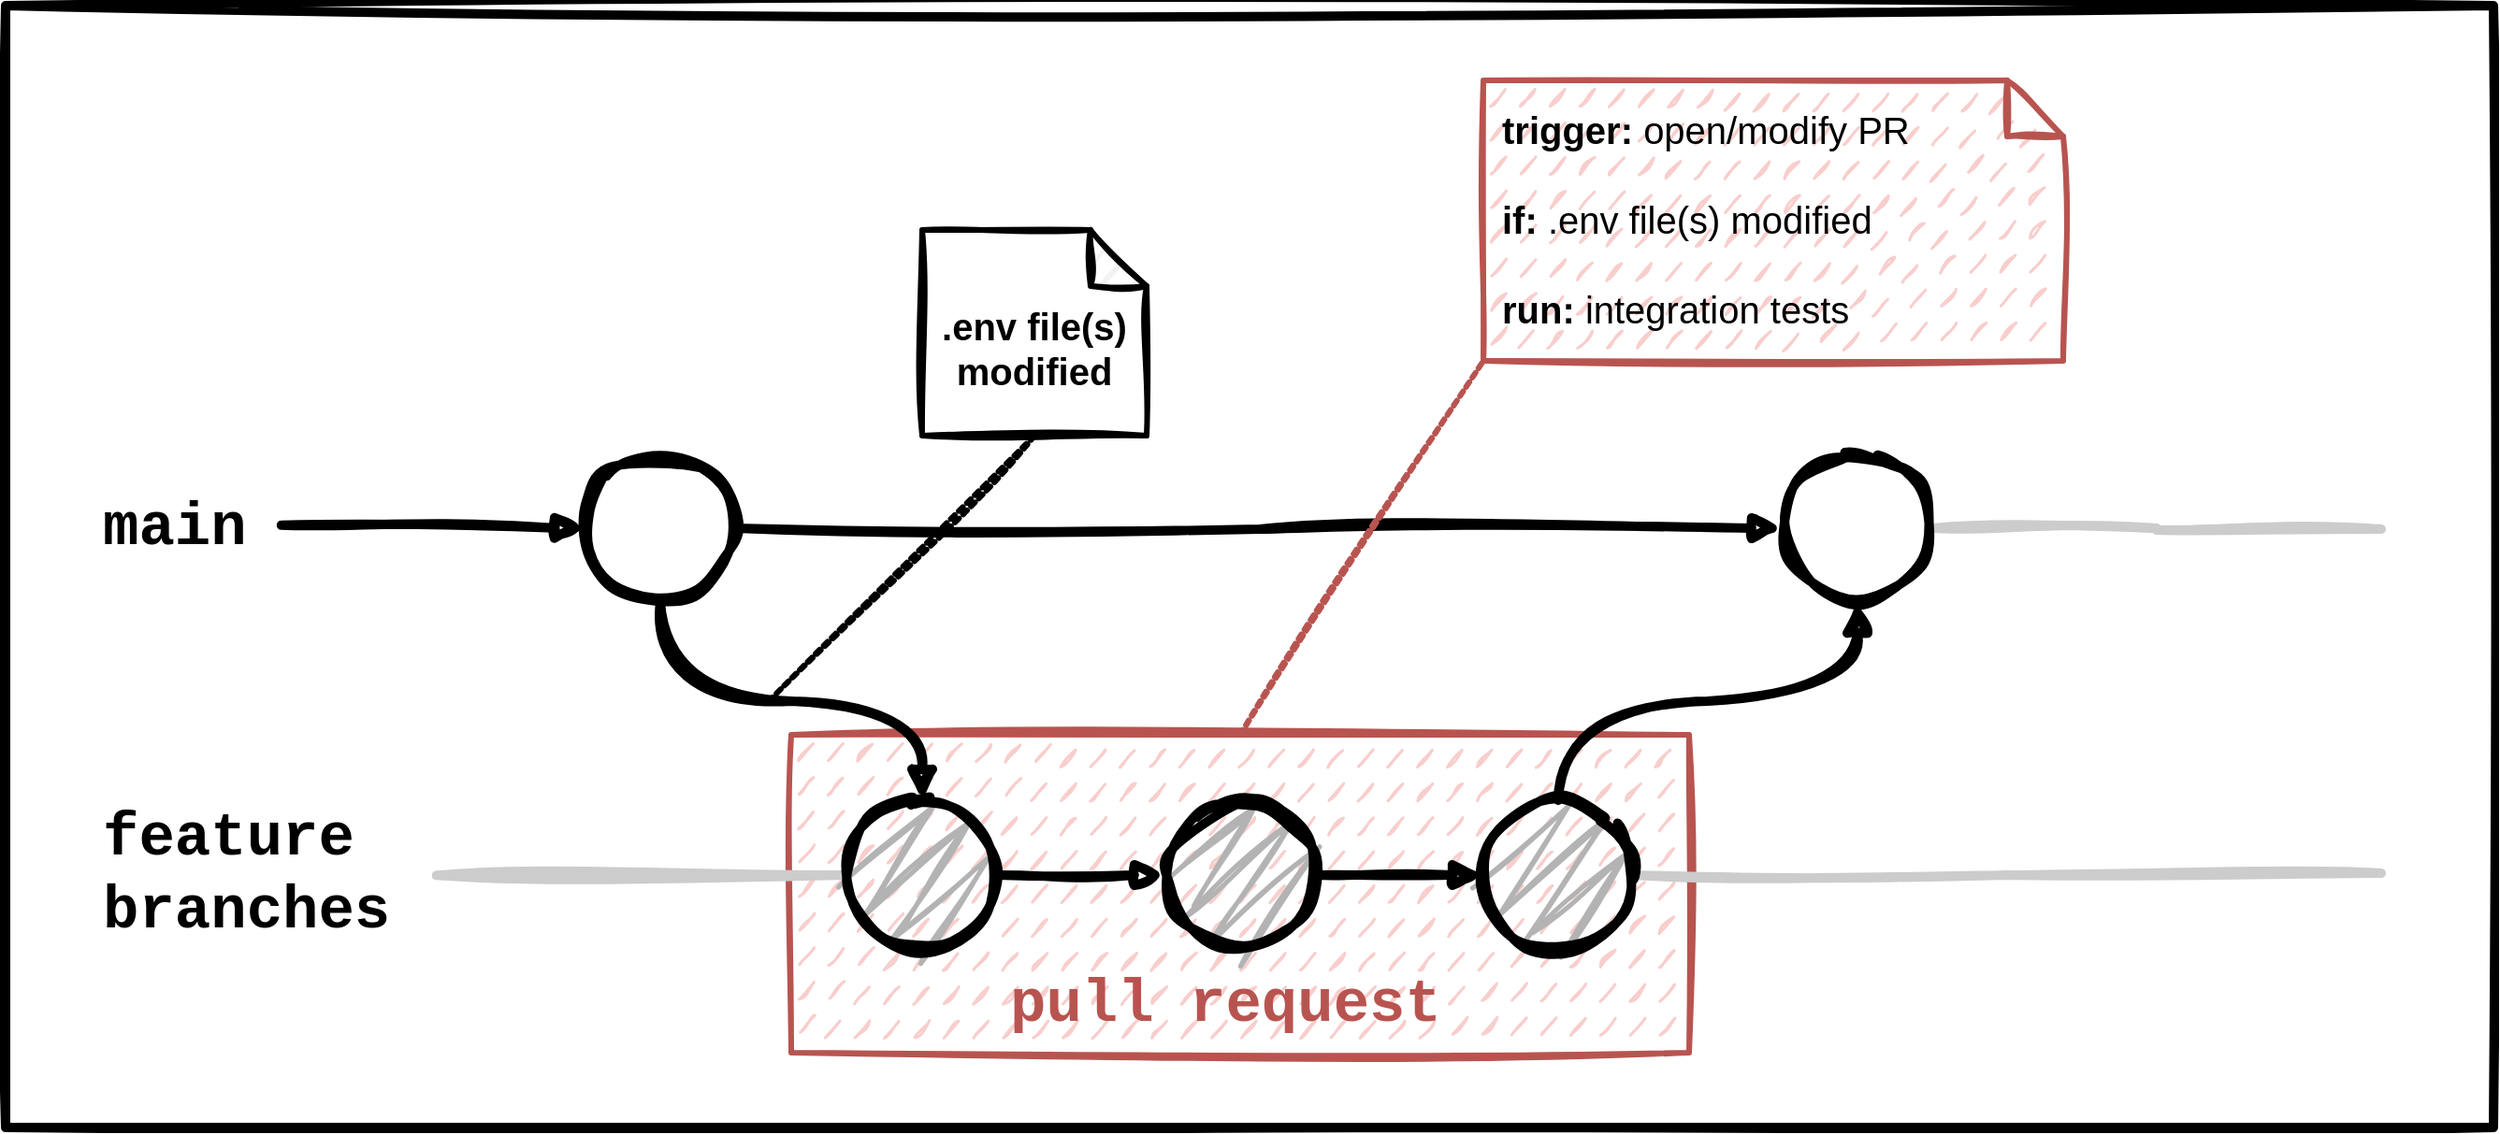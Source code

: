 <mxfile>
    <diagram id="53IQXVl9icCSp_Kw3Ib1" name="Page-1">
        <mxGraphModel dx="3013" dy="2137" grid="1" gridSize="10" guides="1" tooltips="1" connect="1" arrows="1" fold="1" page="1" pageScale="1" pageWidth="1100" pageHeight="850" math="0" shadow="0">
            <root>
                <mxCell id="0"/>
                <mxCell id="1" parent="0"/>
                <mxCell id="DcPs09MuvwvrMIkzpMma-1" value="" style="rounded=0;whiteSpace=wrap;html=1;sketch=1;curveFitting=1;jiggle=2;strokeWidth=5;" parent="1" vertex="1">
                    <mxGeometry x="-110" y="-50" width="1330" height="600" as="geometry"/>
                </mxCell>
                <mxCell id="9" value="" style="rounded=0;whiteSpace=wrap;html=1;fillColor=#f8cecc;strokeColor=#b85450;sketch=1;curveFitting=1;jiggle=2;fillStyle=dashed;strokeWidth=3;align=center;" parent="1" vertex="1">
                    <mxGeometry x="310" y="340" width="480" height="170" as="geometry"/>
                </mxCell>
                <mxCell id="HIq26qkVBO2vfs1bq9Pp-42" value="" style="endArrow=none;html=1;rounded=0;strokeWidth=5;endFill=0;entryX=0;entryY=0.5;entryDx=0;entryDy=0;sketch=1;curveFitting=1;jiggle=2;exitX=1.002;exitY=0.502;exitDx=0;exitDy=0;exitPerimeter=0;strokeColor=#CCCCCC;" parent="1" source="HIq26qkVBO2vfs1bq9Pp-34" target="HIq26qkVBO2vfs1bq9Pp-35" edge="1">
                    <mxGeometry width="50" height="50" relative="1" as="geometry">
                        <mxPoint x="140" y="414.29" as="sourcePoint"/>
                        <mxPoint x="330" y="415.29" as="targetPoint"/>
                    </mxGeometry>
                </mxCell>
                <mxCell id="HIq26qkVBO2vfs1bq9Pp-3" value="&lt;b&gt;&lt;font style=&quot;font-size: 32px;&quot;&gt;main&lt;/font&gt;&lt;/b&gt;" style="text;html=1;align=left;verticalAlign=middle;resizable=0;points=[];autosize=1;strokeColor=none;fillColor=none;sketch=1;curveFitting=1;jiggle=2;fontFamily=Courier New;" parent="1" vertex="1">
                    <mxGeometry x="-60" y="204.5" width="100" height="50" as="geometry"/>
                </mxCell>
                <mxCell id="HIq26qkVBO2vfs1bq9Pp-17" value="" style="endArrow=block;html=1;rounded=0;strokeWidth=5;endFill=1;exitX=0.974;exitY=0.468;exitDx=0;exitDy=0;exitPerimeter=0;entryX=0;entryY=0.5;entryDx=0;entryDy=0;sketch=1;curveFitting=1;jiggle=2;" parent="1" source="HIq26qkVBO2vfs1bq9Pp-3" edge="1">
                    <mxGeometry width="50" height="50" relative="1" as="geometry">
                        <mxPoint x="100" y="229.41" as="sourcePoint"/>
                        <mxPoint x="200.0" y="229.5" as="targetPoint"/>
                    </mxGeometry>
                </mxCell>
                <mxCell id="HIq26qkVBO2vfs1bq9Pp-2" value="" style="ellipse;whiteSpace=wrap;html=1;aspect=fixed;strokeWidth=5;sketch=1;curveFitting=1;jiggle=2;" parent="1" vertex="1">
                    <mxGeometry x="200" y="190" width="80" height="79" as="geometry"/>
                </mxCell>
                <mxCell id="HIq26qkVBO2vfs1bq9Pp-33" style="edgeStyle=orthogonalEdgeStyle;rounded=0;orthogonalLoop=1;jettySize=auto;html=1;exitX=1;exitY=0.5;exitDx=0;exitDy=0;strokeWidth=5;endArrow=none;endFill=0;sketch=1;curveFitting=1;jiggle=2;strokeColor=#CCCCCC;" parent="1" source="HIq26qkVBO2vfs1bq9Pp-48" edge="1">
                    <mxGeometry relative="1" as="geometry">
                        <mxPoint x="1160" y="230" as="targetPoint"/>
                        <mxPoint x="1180.0" y="230" as="sourcePoint"/>
                    </mxGeometry>
                </mxCell>
                <mxCell id="HIq26qkVBO2vfs1bq9Pp-34" value="&lt;b&gt;&lt;font style=&quot;font-size: 32px;&quot;&gt;feature &lt;br&gt;branches&lt;/font&gt;&lt;/b&gt;" style="text;html=1;align=left;verticalAlign=middle;resizable=0;points=[];autosize=1;strokeColor=none;fillColor=none;sketch=1;curveFitting=1;jiggle=2;fontFamily=Courier New;" parent="1" vertex="1">
                    <mxGeometry x="-60" y="370" width="180" height="90" as="geometry"/>
                </mxCell>
                <mxCell id="HIq26qkVBO2vfs1bq9Pp-43" style="edgeStyle=orthogonalEdgeStyle;rounded=0;orthogonalLoop=1;jettySize=auto;html=1;exitX=1;exitY=0.5;exitDx=0;exitDy=0;endArrow=none;endFill=0;strokeWidth=5;sketch=1;curveFitting=1;jiggle=2;strokeColor=#CCCCCC;" parent="1" source="HIq26qkVBO2vfs1bq9Pp-37" edge="1">
                    <mxGeometry relative="1" as="geometry">
                        <mxPoint x="1160" y="414" as="targetPoint"/>
                    </mxGeometry>
                </mxCell>
                <mxCell id="HIq26qkVBO2vfs1bq9Pp-49" value="" style="edgeStyle=orthogonalEdgeStyle;rounded=0;orthogonalLoop=1;jettySize=auto;html=1;exitX=1;exitY=0.5;exitDx=0;exitDy=0;entryX=0;entryY=0.5;entryDx=0;entryDy=0;strokeWidth=5;endArrow=block;endFill=1;sketch=1;curveFitting=1;jiggle=2;" parent="1" target="HIq26qkVBO2vfs1bq9Pp-48" edge="1">
                    <mxGeometry relative="1" as="geometry">
                        <mxPoint x="280.0" y="229.5" as="sourcePoint"/>
                        <mxPoint x="760.0" y="230" as="targetPoint"/>
                    </mxGeometry>
                </mxCell>
                <mxCell id="HIq26qkVBO2vfs1bq9Pp-59" value="&lt;p style=&quot;line-height: 120%; font-size: 20px;&quot;&gt;&lt;span style=&quot;font-size: 20px;&quot;&gt;&lt;b style=&quot;font-size: 20px;&quot;&gt;.env file(s) modified&lt;/b&gt;&lt;/span&gt;&lt;/p&gt;" style="shape=note;whiteSpace=wrap;html=1;backgroundOutline=1;darkOpacity=0.05;strokeWidth=3;labelPosition=center;verticalLabelPosition=middle;align=center;verticalAlign=bottom;sketch=1;curveFitting=1;jiggle=2;fontSize=20;" parent="1" vertex="1">
                    <mxGeometry x="380" y="70" width="120" height="110" as="geometry"/>
                </mxCell>
                <mxCell id="HIq26qkVBO2vfs1bq9Pp-60" style="rounded=0;orthogonalLoop=1;jettySize=auto;html=1;exitX=0.5;exitY=1;exitDx=0;exitDy=0;exitPerimeter=0;endArrow=none;endFill=0;dashed=1;dashPattern=1 1;strokeWidth=3;sketch=1;curveFitting=1;jiggle=2;strokeColor=#000000;" parent="1" source="HIq26qkVBO2vfs1bq9Pp-59" edge="1">
                    <mxGeometry relative="1" as="geometry">
                        <mxPoint x="1020" y="645" as="sourcePoint"/>
                        <mxPoint x="300" y="320" as="targetPoint"/>
                    </mxGeometry>
                </mxCell>
                <mxCell id="xTmbXcm-KiLkeivZunYo-2" value="" style="endArrow=none;html=1;rounded=0;strokeWidth=5;endFill=0;sketch=1;curveFitting=1;jiggle=2;" parent="1" target="HIq26qkVBO2vfs1bq9Pp-48" edge="1">
                    <mxGeometry width="50" height="50" relative="1" as="geometry">
                        <mxPoint x="840.0" y="230.179" as="sourcePoint"/>
                        <mxPoint x="1120" y="230" as="targetPoint"/>
                    </mxGeometry>
                </mxCell>
                <mxCell id="HIq26qkVBO2vfs1bq9Pp-48" value="" style="ellipse;whiteSpace=wrap;html=1;aspect=fixed;strokeWidth=5;sketch=1;curveFitting=1;jiggle=2;fillStyle=solid;" parent="1" vertex="1">
                    <mxGeometry x="840" y="190" width="80" height="79" as="geometry"/>
                </mxCell>
                <mxCell id="xTmbXcm-KiLkeivZunYo-4" value="trigger: &lt;span style=&quot;font-weight: normal;&quot;&gt;open/modify PR&lt;/span&gt;&lt;div&gt;&lt;font color=&quot;#000000&quot;&gt;&lt;br&gt;&lt;/font&gt;&lt;div&gt;if: &lt;span style=&quot;font-weight: normal;&quot;&gt;.env file(s) modified&lt;/span&gt;&lt;/div&gt;&lt;div&gt;&lt;br&gt;&lt;/div&gt;&lt;div&gt;run: &lt;span style=&quot;font-weight: normal;&quot;&gt;integration&amp;nbsp;tests&lt;/span&gt;&lt;/div&gt;&lt;/div&gt;" style="shape=note;whiteSpace=wrap;html=1;backgroundOutline=1;darkOpacity=0.05;strokeWidth=3;labelPosition=center;verticalLabelPosition=middle;align=left;verticalAlign=top;sketch=1;curveFitting=1;jiggle=2;fontSize=20;fontStyle=1;spacingLeft=8;spacingTop=8;fillColor=#f8cecc;strokeColor=#b85450;fillStyle=dashed;" parent="1" vertex="1">
                    <mxGeometry x="680" y="-10" width="310" height="150" as="geometry"/>
                </mxCell>
                <mxCell id="xTmbXcm-KiLkeivZunYo-5" style="rounded=0;orthogonalLoop=1;jettySize=auto;html=1;endArrow=none;endFill=0;dashed=1;dashPattern=1 1;strokeWidth=3;sketch=1;curveFitting=1;jiggle=2;entryX=0;entryY=1;entryDx=0;entryDy=0;entryPerimeter=0;fillColor=#f8cecc;strokeColor=#b85450;exitX=0.5;exitY=0;exitDx=0;exitDy=0;" parent="1" source="9" target="xTmbXcm-KiLkeivZunYo-4" edge="1">
                    <mxGeometry relative="1" as="geometry">
                        <mxPoint x="880" y="190" as="sourcePoint"/>
                        <mxPoint x="970.0" y="204" as="targetPoint"/>
                    </mxGeometry>
                </mxCell>
                <mxCell id="xTmbXcm-KiLkeivZunYo-1" style="edgeStyle=orthogonalEdgeStyle;rounded=0;orthogonalLoop=1;jettySize=auto;html=1;exitX=0.5;exitY=1;exitDx=0;exitDy=0;entryX=0.5;entryY=0;entryDx=0;entryDy=0;strokeWidth=5;endArrow=block;endFill=1;curved=1;sketch=1;curveFitting=1;jiggle=2;" parent="1" source="HIq26qkVBO2vfs1bq9Pp-2" target="HIq26qkVBO2vfs1bq9Pp-35" edge="1">
                    <mxGeometry relative="1" as="geometry"/>
                </mxCell>
                <mxCell id="HIq26qkVBO2vfs1bq9Pp-39" style="edgeStyle=orthogonalEdgeStyle;rounded=0;orthogonalLoop=1;jettySize=auto;html=1;exitX=1;exitY=0.5;exitDx=0;exitDy=0;entryX=0;entryY=0.5;entryDx=0;entryDy=0;strokeWidth=5;endArrow=block;endFill=1;sketch=1;curveFitting=1;jiggle=2;" parent="1" source="HIq26qkVBO2vfs1bq9Pp-35" target="HIq26qkVBO2vfs1bq9Pp-36" edge="1">
                    <mxGeometry relative="1" as="geometry"/>
                </mxCell>
                <mxCell id="HIq26qkVBO2vfs1bq9Pp-35" value="" style="ellipse;whiteSpace=wrap;html=1;aspect=fixed;strokeWidth=5;fillColor=#B3B3B3;sketch=1;curveFitting=1;jiggle=2;gradientColor=#FFCC99;gradientDirection=south;fillStyle=zigzag;" parent="1" vertex="1">
                    <mxGeometry x="340" y="375" width="80" height="80" as="geometry"/>
                </mxCell>
                <mxCell id="HIq26qkVBO2vfs1bq9Pp-40" style="edgeStyle=orthogonalEdgeStyle;rounded=0;orthogonalLoop=1;jettySize=auto;html=1;exitX=1;exitY=0.5;exitDx=0;exitDy=0;entryX=0;entryY=0.5;entryDx=0;entryDy=0;strokeWidth=5;endArrow=block;endFill=1;sketch=1;curveFitting=1;jiggle=2;" parent="1" source="HIq26qkVBO2vfs1bq9Pp-36" target="HIq26qkVBO2vfs1bq9Pp-37" edge="1">
                    <mxGeometry relative="1" as="geometry"/>
                </mxCell>
                <mxCell id="HIq26qkVBO2vfs1bq9Pp-36" value="" style="ellipse;whiteSpace=wrap;html=1;aspect=fixed;strokeWidth=5;fillColor=#B3B3B3;sketch=1;curveFitting=1;jiggle=2;gradientColor=#FFCC99;fillStyle=zigzag;" parent="1" vertex="1">
                    <mxGeometry x="510" y="375" width="80" height="80" as="geometry"/>
                </mxCell>
                <mxCell id="xTmbXcm-KiLkeivZunYo-3" style="edgeStyle=orthogonalEdgeStyle;rounded=0;orthogonalLoop=1;jettySize=auto;html=1;exitX=0.5;exitY=0;exitDx=0;exitDy=0;entryX=0.5;entryY=1;entryDx=0;entryDy=0;strokeWidth=5;sketch=1;curveFitting=1;jiggle=2;endArrow=block;endFill=1;curved=1;" parent="1" source="HIq26qkVBO2vfs1bq9Pp-37" target="HIq26qkVBO2vfs1bq9Pp-48" edge="1">
                    <mxGeometry relative="1" as="geometry"/>
                </mxCell>
                <mxCell id="HIq26qkVBO2vfs1bq9Pp-37" value="" style="ellipse;whiteSpace=wrap;html=1;aspect=fixed;strokeWidth=5;fillColor=#B3B3B3;sketch=1;curveFitting=1;jiggle=2;strokeColor=#000000;fillStyle=zigzag;" parent="1" vertex="1">
                    <mxGeometry x="680" y="375" width="80" height="80" as="geometry"/>
                </mxCell>
                <mxCell id="12" value="&lt;b&gt;&lt;font style=&quot;font-size: 32px; color: rgb(184, 84, 80);&quot;&gt;pull request&lt;/font&gt;&lt;/b&gt;" style="text;html=1;align=left;verticalAlign=middle;resizable=0;points=[];autosize=1;strokeColor=none;fillColor=none;sketch=1;curveFitting=1;jiggle=2;fontFamily=Courier New;" parent="1" vertex="1">
                    <mxGeometry x="425" y="460" width="250" height="50" as="geometry"/>
                </mxCell>
            </root>
        </mxGraphModel>
    </diagram>
</mxfile>
